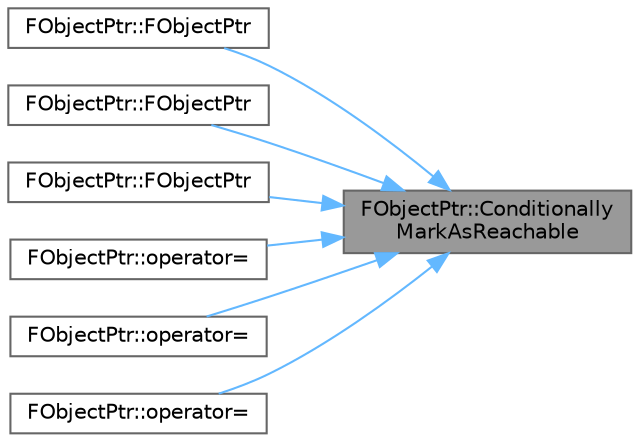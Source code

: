digraph "FObjectPtr::ConditionallyMarkAsReachable"
{
 // INTERACTIVE_SVG=YES
 // LATEX_PDF_SIZE
  bgcolor="transparent";
  edge [fontname=Helvetica,fontsize=10,labelfontname=Helvetica,labelfontsize=10];
  node [fontname=Helvetica,fontsize=10,shape=box,height=0.2,width=0.4];
  rankdir="RL";
  Node1 [id="Node000001",label="FObjectPtr::Conditionally\lMarkAsReachable",height=0.2,width=0.4,color="gray40", fillcolor="grey60", style="filled", fontcolor="black",tooltip=" "];
  Node1 -> Node2 [id="edge1_Node000001_Node000002",dir="back",color="steelblue1",style="solid",tooltip=" "];
  Node2 [id="Node000002",label="FObjectPtr::FObjectPtr",height=0.2,width=0.4,color="grey40", fillcolor="white", style="filled",URL="$d7/d0d/structFObjectPtr.html#aadbab10e0a5e4709a0222ca8bec79a25",tooltip=" "];
  Node1 -> Node3 [id="edge2_Node000001_Node000003",dir="back",color="steelblue1",style="solid",tooltip=" "];
  Node3 [id="Node000003",label="FObjectPtr::FObjectPtr",height=0.2,width=0.4,color="grey40", fillcolor="white", style="filled",URL="$d7/d0d/structFObjectPtr.html#adea6db9be9cafc4c57b90ebc69756511",tooltip=" "];
  Node1 -> Node4 [id="edge3_Node000001_Node000004",dir="back",color="steelblue1",style="solid",tooltip=" "];
  Node4 [id="Node000004",label="FObjectPtr::FObjectPtr",height=0.2,width=0.4,color="grey40", fillcolor="white", style="filled",URL="$d7/d0d/structFObjectPtr.html#a07498a715f9592d138c01641318aff0c",tooltip=" "];
  Node1 -> Node5 [id="edge4_Node000001_Node000005",dir="back",color="steelblue1",style="solid",tooltip=" "];
  Node5 [id="Node000005",label="FObjectPtr::operator=",height=0.2,width=0.4,color="grey40", fillcolor="white", style="filled",URL="$d7/d0d/structFObjectPtr.html#a43a827b4c6c2f1c75a206b578bba5d90",tooltip=" "];
  Node1 -> Node6 [id="edge5_Node000001_Node000006",dir="back",color="steelblue1",style="solid",tooltip=" "];
  Node6 [id="Node000006",label="FObjectPtr::operator=",height=0.2,width=0.4,color="grey40", fillcolor="white", style="filled",URL="$d7/d0d/structFObjectPtr.html#a464900a6531366f7e245f468843db62e",tooltip=" "];
  Node1 -> Node7 [id="edge6_Node000001_Node000007",dir="back",color="steelblue1",style="solid",tooltip=" "];
  Node7 [id="Node000007",label="FObjectPtr::operator=",height=0.2,width=0.4,color="grey40", fillcolor="white", style="filled",URL="$d7/d0d/structFObjectPtr.html#a5d3a1b261980fef714cbf4f7fcee05ec",tooltip=" "];
}
